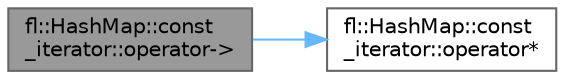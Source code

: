 digraph "fl::HashMap::const_iterator::operator-&gt;"
{
 // INTERACTIVE_SVG=YES
 // LATEX_PDF_SIZE
  bgcolor="transparent";
  edge [fontname=Helvetica,fontsize=10,labelfontname=Helvetica,labelfontsize=10];
  node [fontname=Helvetica,fontsize=10,shape=box,height=0.2,width=0.4];
  rankdir="LR";
  Node1 [id="Node000001",label="fl::HashMap::const\l_iterator::operator-\>",height=0.2,width=0.4,color="gray40", fillcolor="grey60", style="filled", fontcolor="black",tooltip=" "];
  Node1 -> Node2 [id="edge1_Node000001_Node000002",color="steelblue1",style="solid",tooltip=" "];
  Node2 [id="Node000002",label="fl::HashMap::const\l_iterator::operator*",height=0.2,width=0.4,color="grey40", fillcolor="white", style="filled",URL="$d2/d92/structfl_1_1_hash_map_1_1const__iterator_a8d644e3406aa6933013d5a22860587b8.html#a8d644e3406aa6933013d5a22860587b8",tooltip=" "];
}
